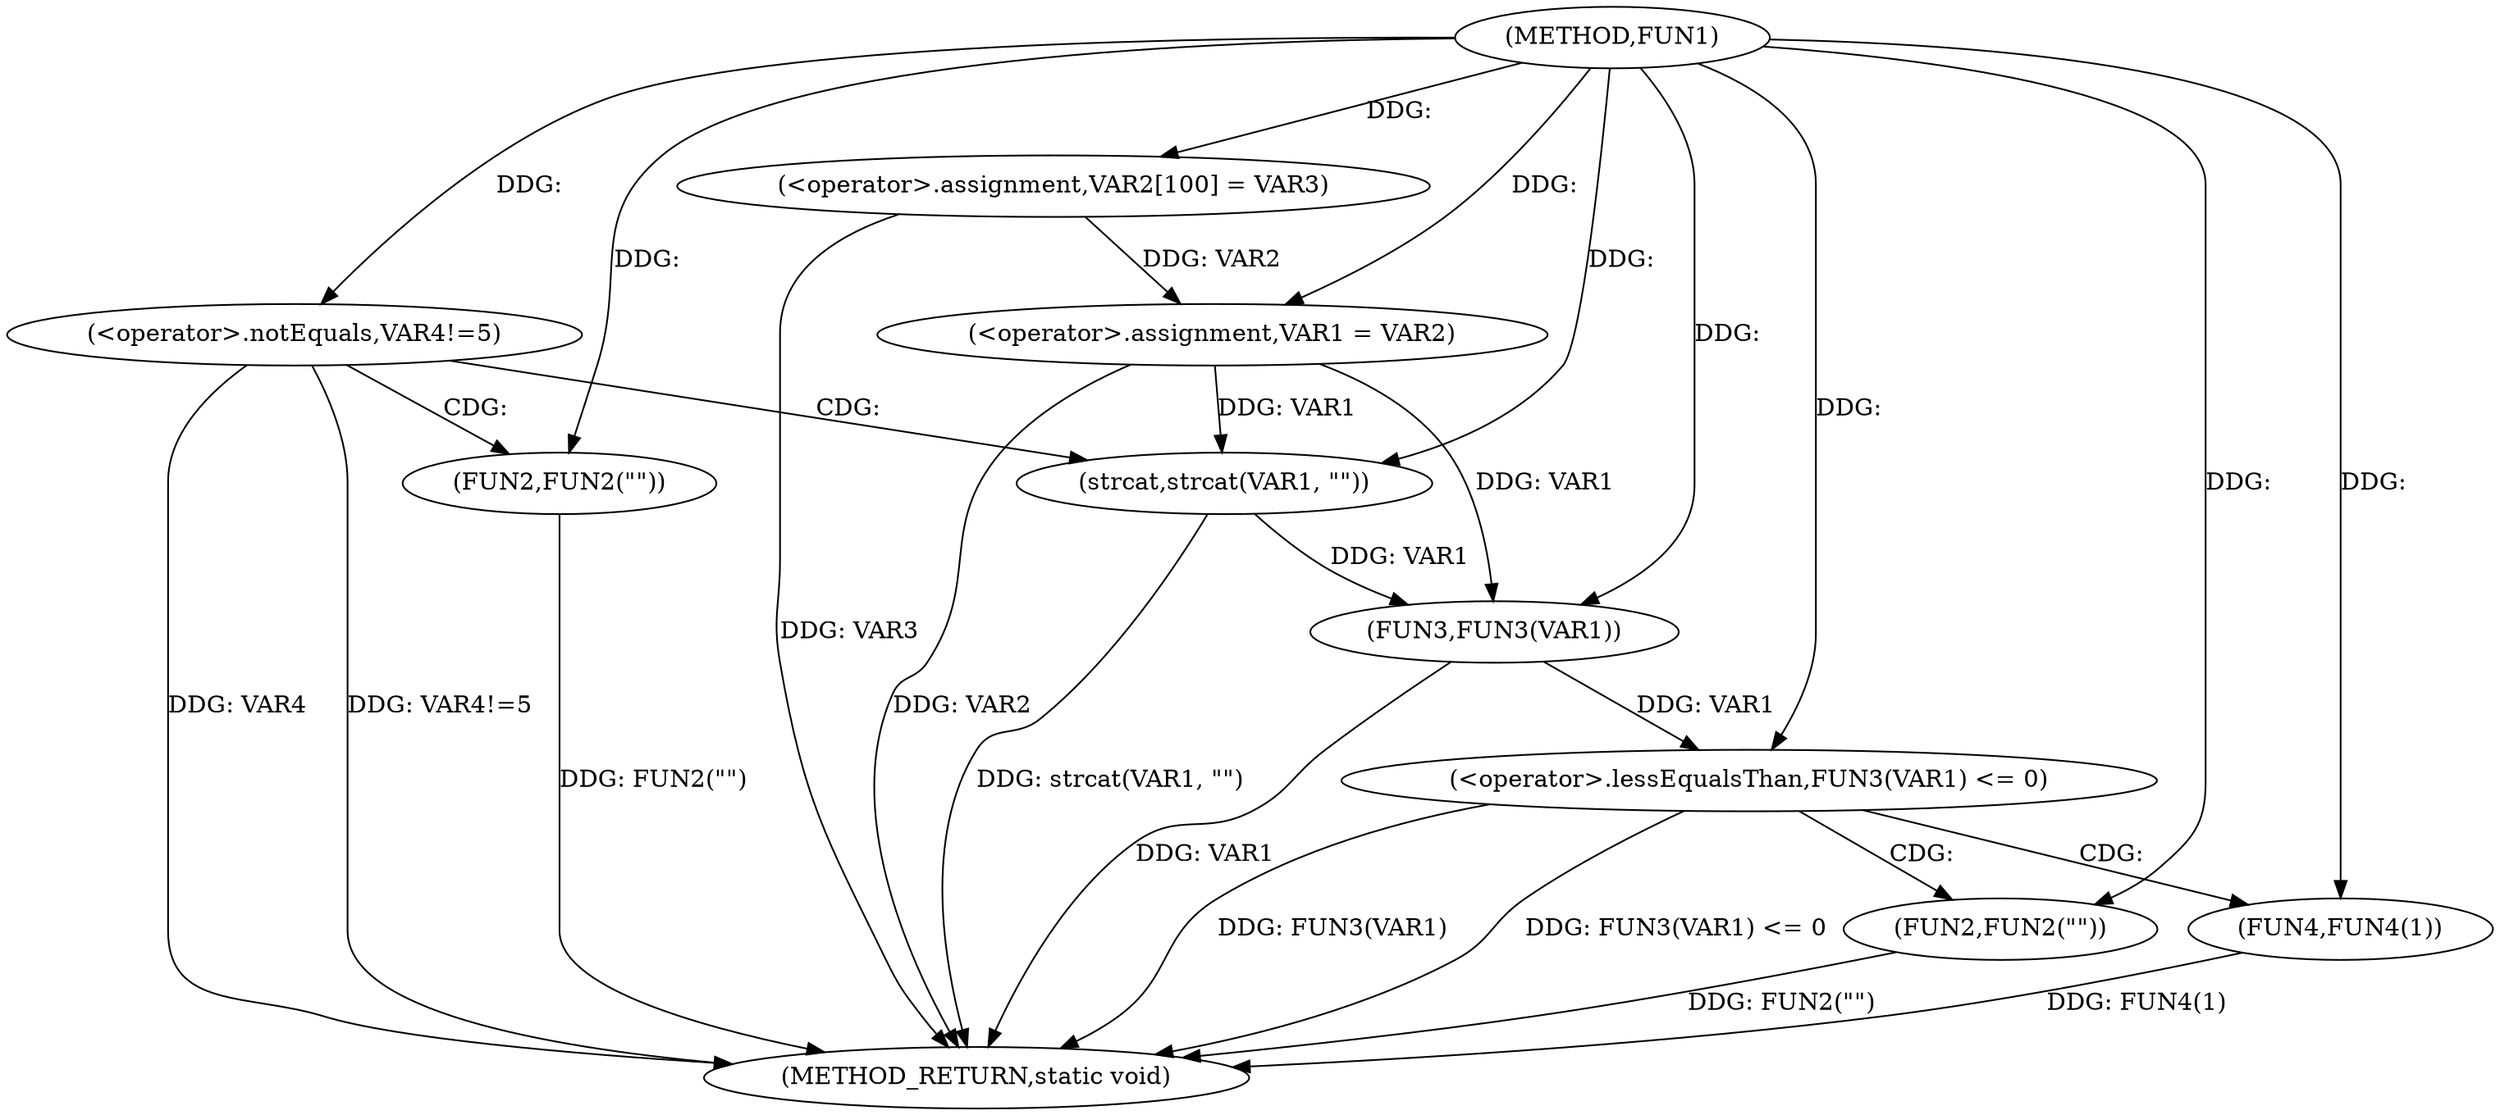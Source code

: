 digraph FUN1 {  
"1000100" [label = "(METHOD,FUN1)" ]
"1000132" [label = "(METHOD_RETURN,static void)" ]
"1000104" [label = "(<operator>.assignment,VAR2[100] = VAR3)" ]
"1000107" [label = "(<operator>.assignment,VAR1 = VAR2)" ]
"1000111" [label = "(<operator>.notEquals,VAR4!=5)" ]
"1000115" [label = "(FUN2,FUN2(\"\"))" ]
"1000119" [label = "(strcat,strcat(VAR1, \"\"))" ]
"1000123" [label = "(<operator>.lessEqualsThan,FUN3(VAR1) <= 0)" ]
"1000124" [label = "(FUN3,FUN3(VAR1))" ]
"1000128" [label = "(FUN2,FUN2(\"\"))" ]
"1000130" [label = "(FUN4,FUN4(1))" ]
  "1000130" -> "1000132"  [ label = "DDG: FUN4(1)"] 
  "1000124" -> "1000132"  [ label = "DDG: VAR1"] 
  "1000123" -> "1000132"  [ label = "DDG: FUN3(VAR1) <= 0"] 
  "1000115" -> "1000132"  [ label = "DDG: FUN2(\"\")"] 
  "1000111" -> "1000132"  [ label = "DDG: VAR4"] 
  "1000128" -> "1000132"  [ label = "DDG: FUN2(\"\")"] 
  "1000119" -> "1000132"  [ label = "DDG: strcat(VAR1, \"\")"] 
  "1000111" -> "1000132"  [ label = "DDG: VAR4!=5"] 
  "1000123" -> "1000132"  [ label = "DDG: FUN3(VAR1)"] 
  "1000104" -> "1000132"  [ label = "DDG: VAR3"] 
  "1000107" -> "1000132"  [ label = "DDG: VAR2"] 
  "1000100" -> "1000104"  [ label = "DDG: "] 
  "1000104" -> "1000107"  [ label = "DDG: VAR2"] 
  "1000100" -> "1000107"  [ label = "DDG: "] 
  "1000100" -> "1000111"  [ label = "DDG: "] 
  "1000100" -> "1000115"  [ label = "DDG: "] 
  "1000107" -> "1000119"  [ label = "DDG: VAR1"] 
  "1000100" -> "1000119"  [ label = "DDG: "] 
  "1000124" -> "1000123"  [ label = "DDG: VAR1"] 
  "1000107" -> "1000124"  [ label = "DDG: VAR1"] 
  "1000119" -> "1000124"  [ label = "DDG: VAR1"] 
  "1000100" -> "1000124"  [ label = "DDG: "] 
  "1000100" -> "1000123"  [ label = "DDG: "] 
  "1000100" -> "1000128"  [ label = "DDG: "] 
  "1000100" -> "1000130"  [ label = "DDG: "] 
  "1000111" -> "1000115"  [ label = "CDG: "] 
  "1000111" -> "1000119"  [ label = "CDG: "] 
  "1000123" -> "1000128"  [ label = "CDG: "] 
  "1000123" -> "1000130"  [ label = "CDG: "] 
}
